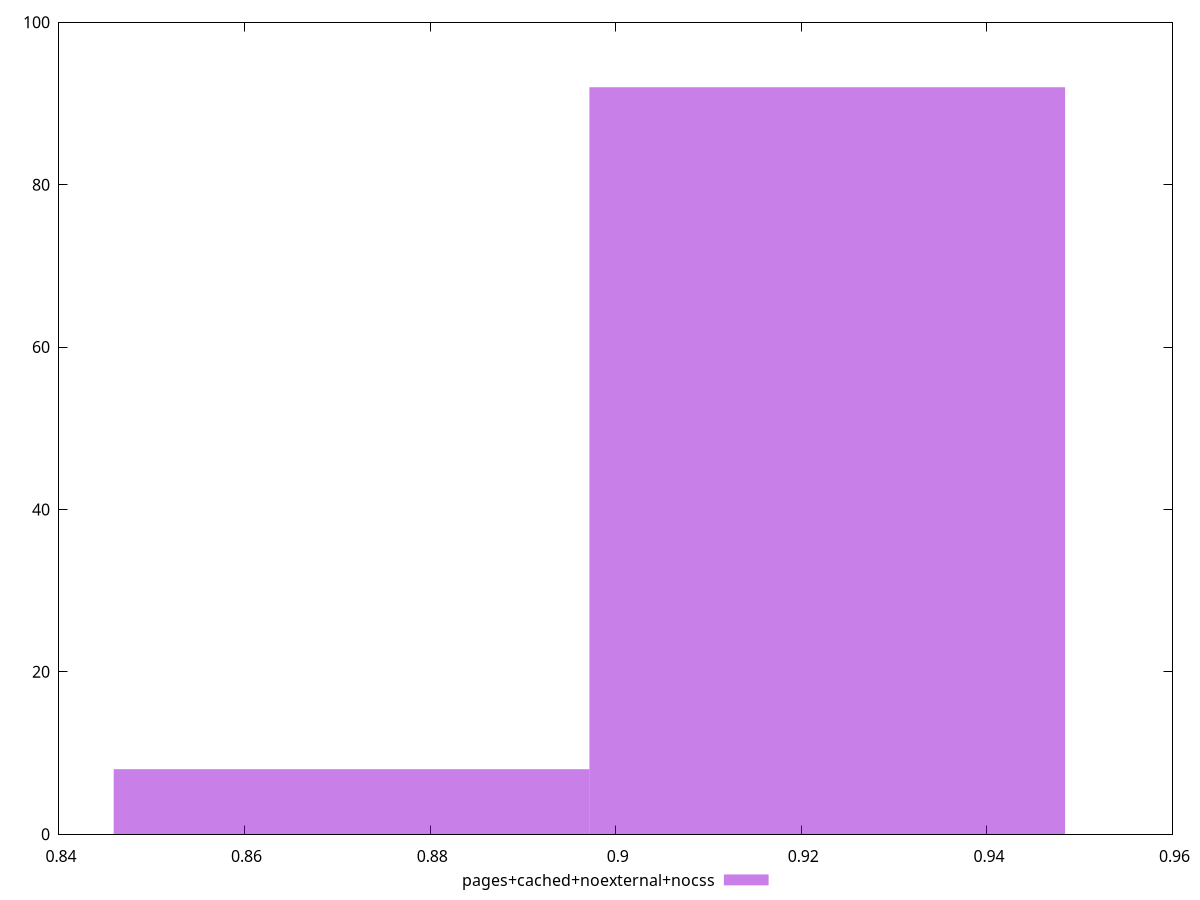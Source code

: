 reset
set terminal svg size 640, 490 enhanced background rgb 'white'
set output "reprap/meta/score/comparison/histogram/9_vs_10.svg"

$pagesCachedNoexternalNocss <<EOF
0.9227924115108928 92
0.8715261664269542 8
EOF

set key outside below
set boxwidth 0.05126624508393848
set yrange [0:100]
set style fill transparent solid 0.5 noborder

plot \
  $pagesCachedNoexternalNocss title "pages+cached+noexternal+nocss" with boxes, \


reset